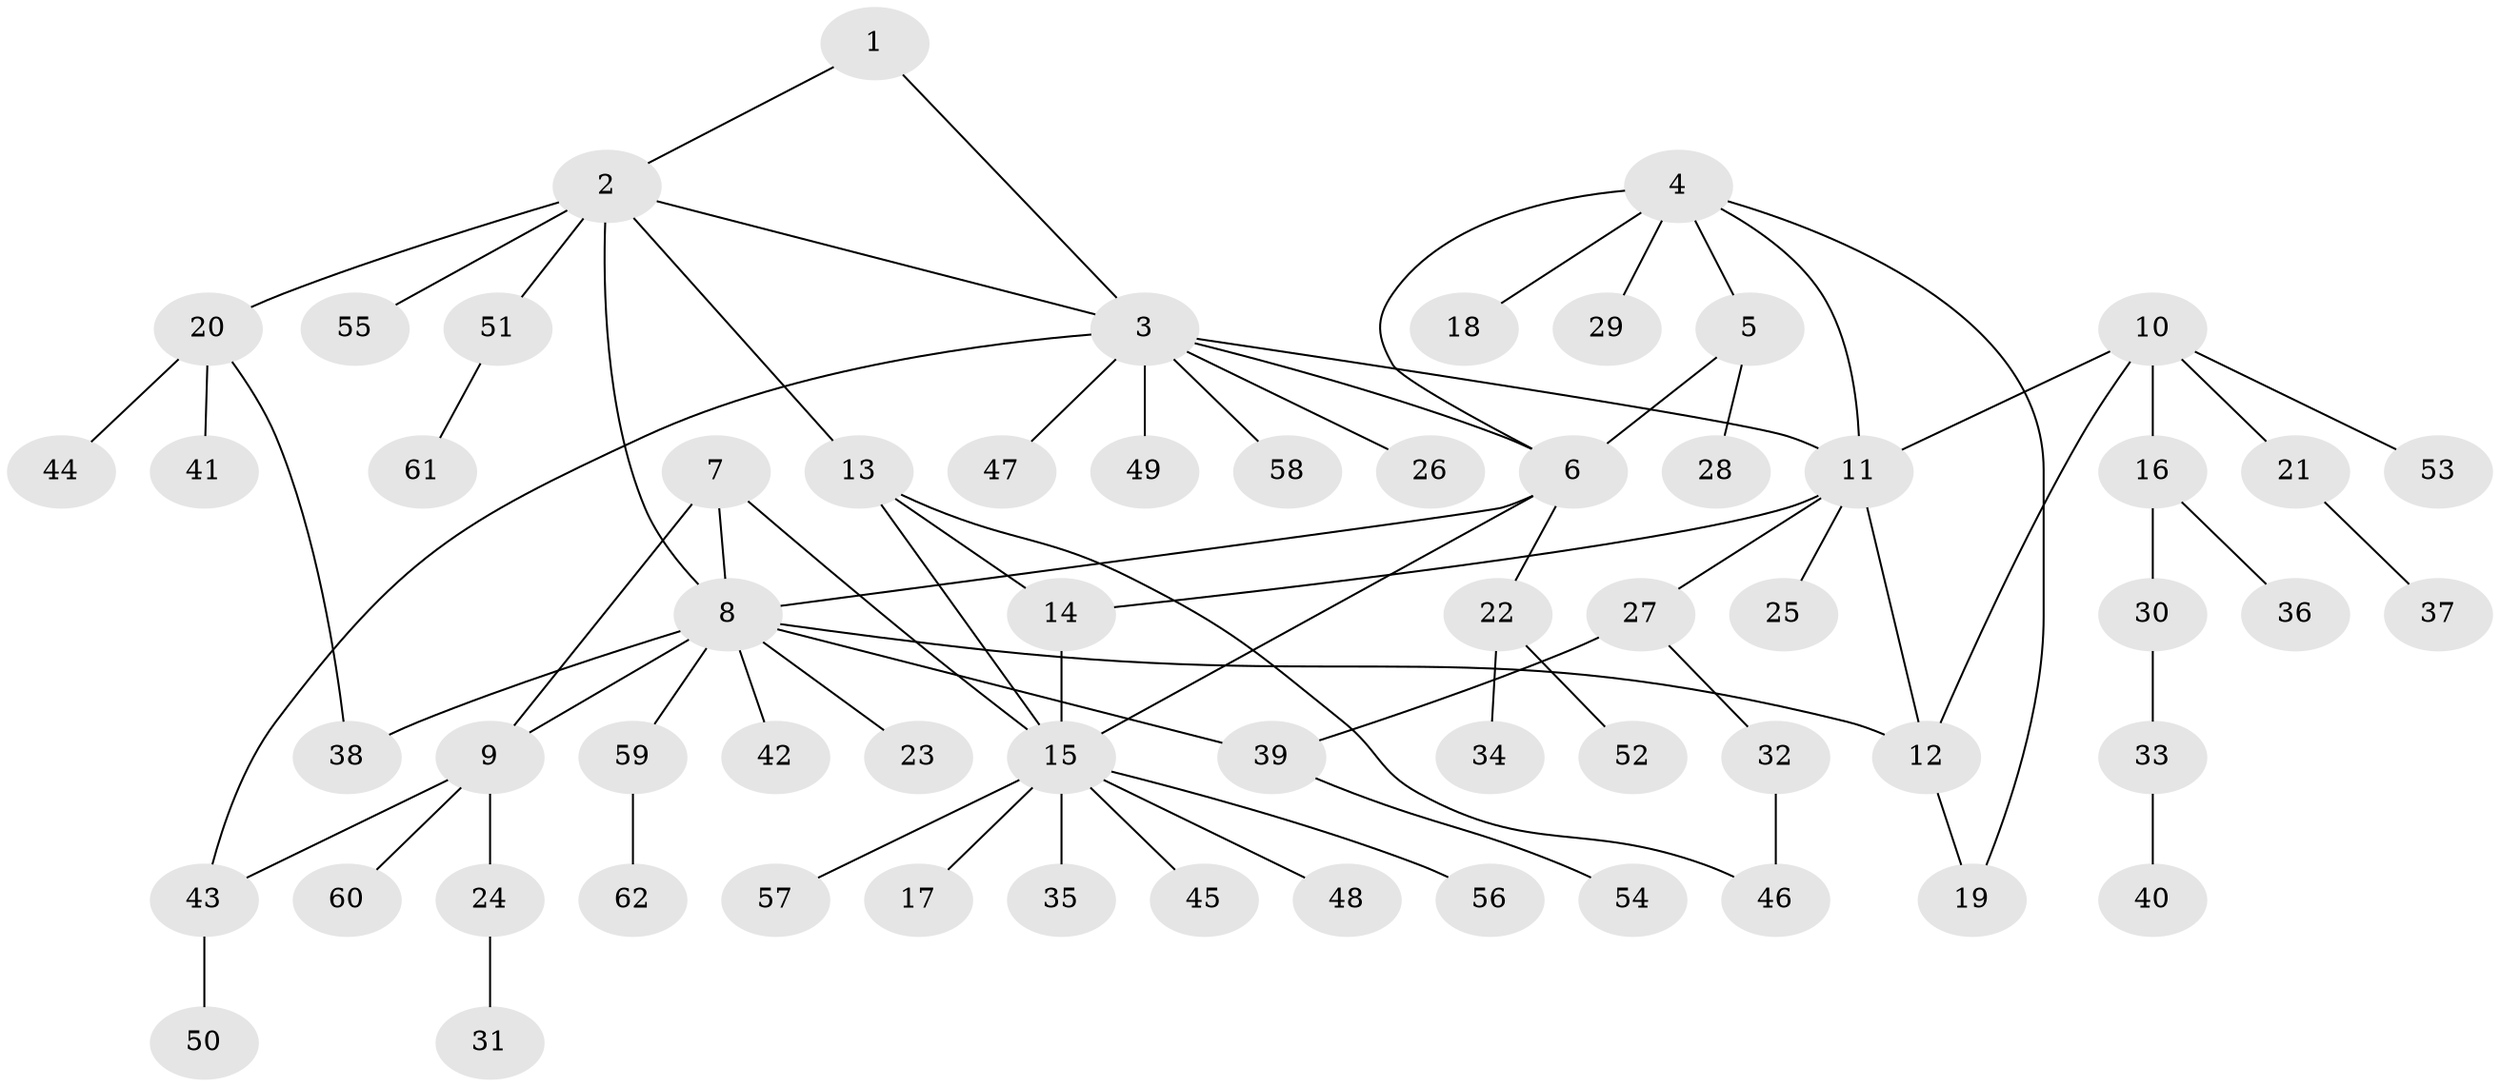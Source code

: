 // coarse degree distribution, {2: 0.18181818181818182, 6: 0.045454545454545456, 8: 0.022727272727272728, 9: 0.022727272727272728, 10: 0.045454545454545456, 3: 0.09090909090909091, 5: 0.022727272727272728, 1: 0.5454545454545454, 4: 0.022727272727272728}
// Generated by graph-tools (version 1.1) at 2025/52/02/27/25 19:52:16]
// undirected, 62 vertices, 77 edges
graph export_dot {
graph [start="1"]
  node [color=gray90,style=filled];
  1;
  2;
  3;
  4;
  5;
  6;
  7;
  8;
  9;
  10;
  11;
  12;
  13;
  14;
  15;
  16;
  17;
  18;
  19;
  20;
  21;
  22;
  23;
  24;
  25;
  26;
  27;
  28;
  29;
  30;
  31;
  32;
  33;
  34;
  35;
  36;
  37;
  38;
  39;
  40;
  41;
  42;
  43;
  44;
  45;
  46;
  47;
  48;
  49;
  50;
  51;
  52;
  53;
  54;
  55;
  56;
  57;
  58;
  59;
  60;
  61;
  62;
  1 -- 2;
  1 -- 3;
  2 -- 3;
  2 -- 8;
  2 -- 13;
  2 -- 20;
  2 -- 51;
  2 -- 55;
  3 -- 6;
  3 -- 11;
  3 -- 26;
  3 -- 43;
  3 -- 47;
  3 -- 49;
  3 -- 58;
  4 -- 5;
  4 -- 6;
  4 -- 11;
  4 -- 18;
  4 -- 19;
  4 -- 29;
  5 -- 6;
  5 -- 28;
  6 -- 8;
  6 -- 15;
  6 -- 22;
  7 -- 8;
  7 -- 9;
  7 -- 15;
  8 -- 9;
  8 -- 12;
  8 -- 23;
  8 -- 38;
  8 -- 39;
  8 -- 42;
  8 -- 59;
  9 -- 24;
  9 -- 43;
  9 -- 60;
  10 -- 11;
  10 -- 12;
  10 -- 16;
  10 -- 21;
  10 -- 53;
  11 -- 12;
  11 -- 14;
  11 -- 25;
  11 -- 27;
  12 -- 19;
  13 -- 14;
  13 -- 15;
  13 -- 46;
  14 -- 15;
  15 -- 17;
  15 -- 35;
  15 -- 45;
  15 -- 48;
  15 -- 56;
  15 -- 57;
  16 -- 30;
  16 -- 36;
  20 -- 38;
  20 -- 41;
  20 -- 44;
  21 -- 37;
  22 -- 34;
  22 -- 52;
  24 -- 31;
  27 -- 32;
  27 -- 39;
  30 -- 33;
  32 -- 46;
  33 -- 40;
  39 -- 54;
  43 -- 50;
  51 -- 61;
  59 -- 62;
}

